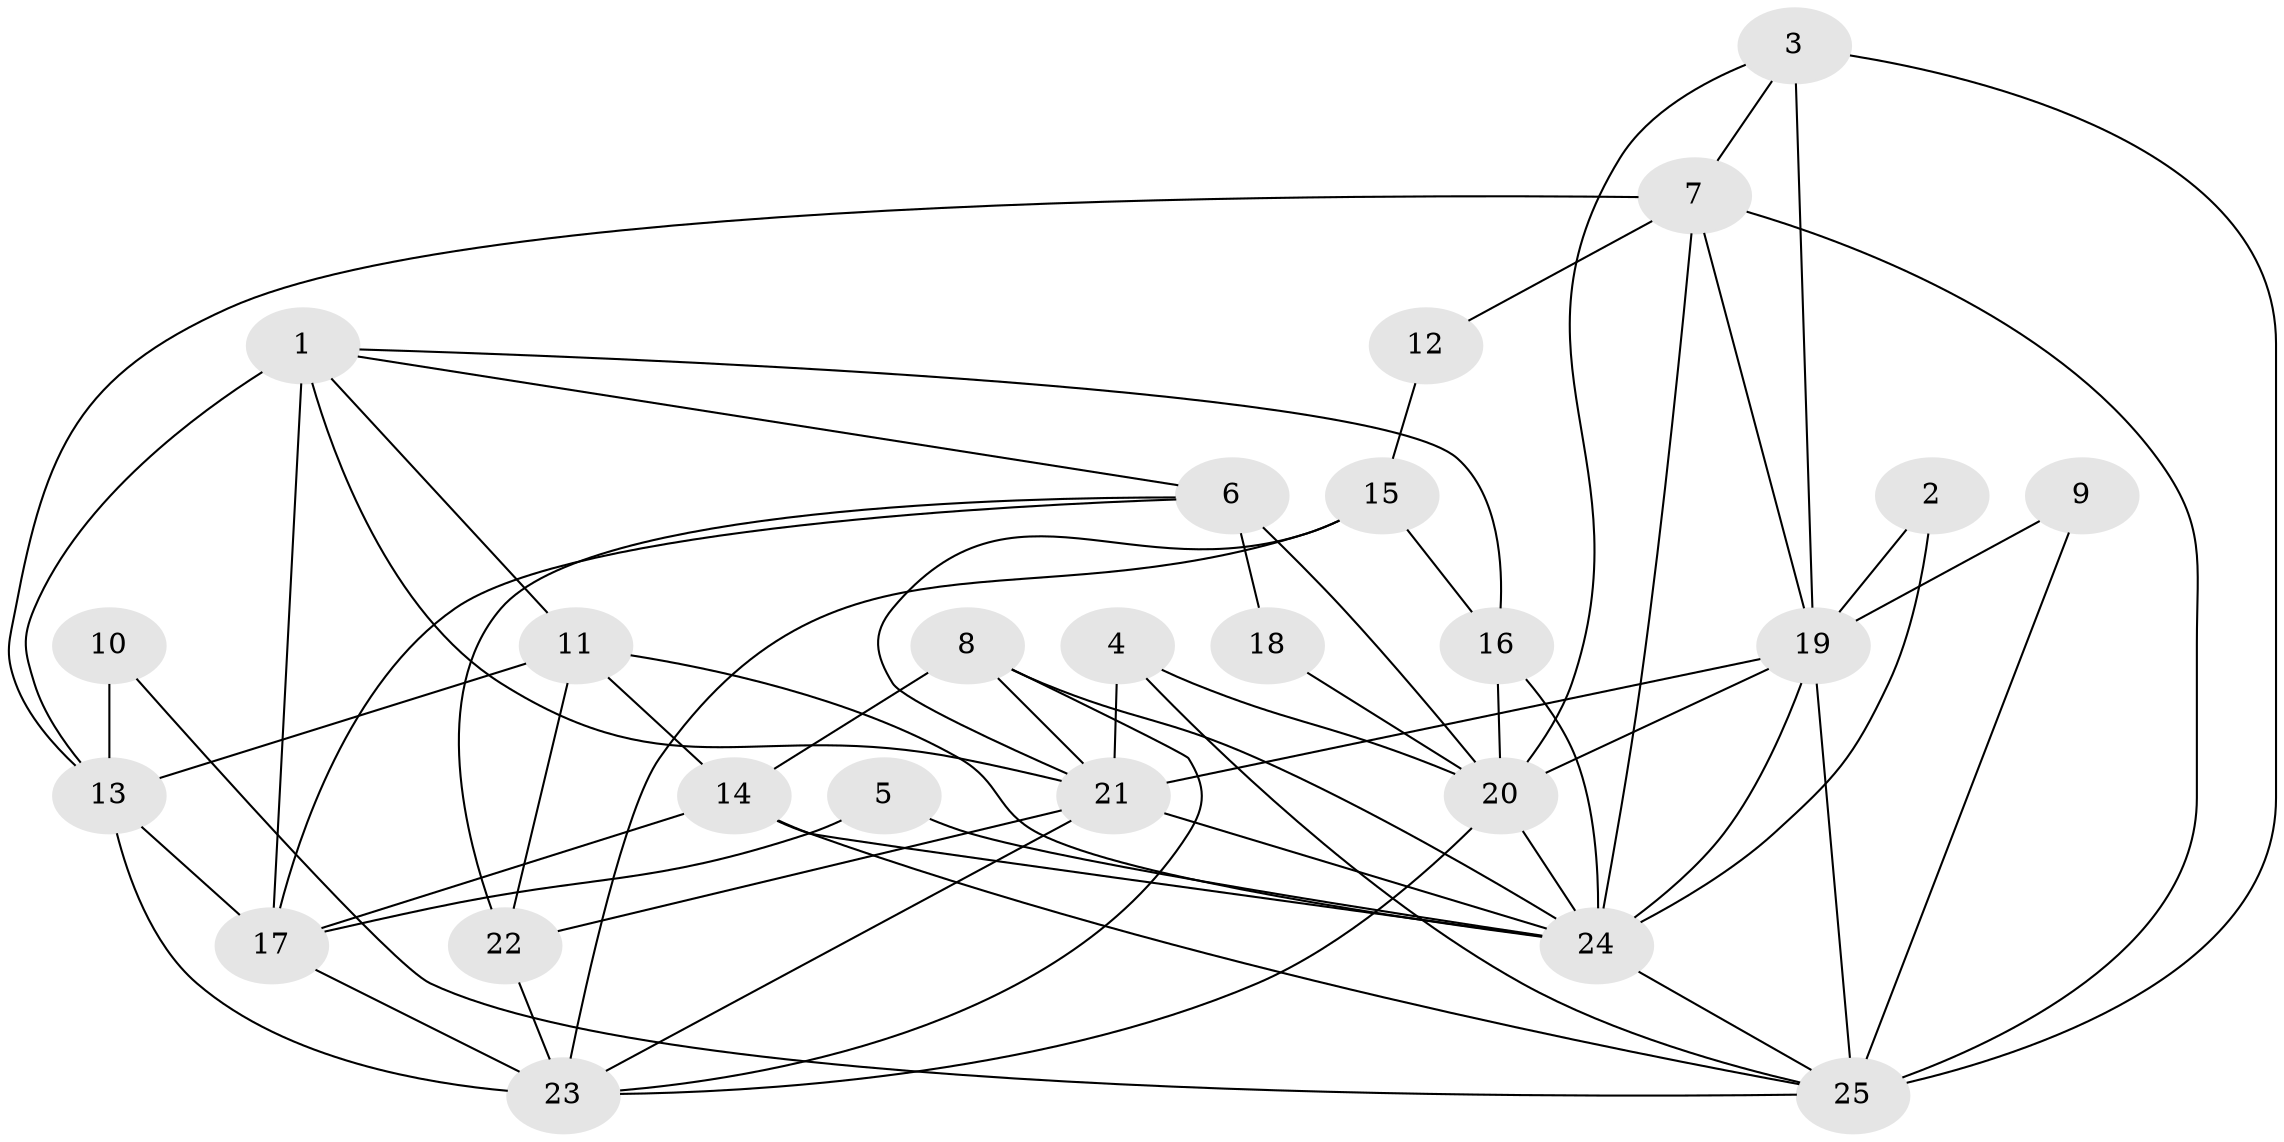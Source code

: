 // original degree distribution, {2: 0.22, 4: 0.26, 3: 0.18, 6: 0.06, 5: 0.18, 8: 0.02, 7: 0.08}
// Generated by graph-tools (version 1.1) at 2025/50/03/09/25 03:50:11]
// undirected, 25 vertices, 62 edges
graph export_dot {
graph [start="1"]
  node [color=gray90,style=filled];
  1;
  2;
  3;
  4;
  5;
  6;
  7;
  8;
  9;
  10;
  11;
  12;
  13;
  14;
  15;
  16;
  17;
  18;
  19;
  20;
  21;
  22;
  23;
  24;
  25;
  1 -- 6 [weight=1.0];
  1 -- 11 [weight=1.0];
  1 -- 13 [weight=1.0];
  1 -- 16 [weight=1.0];
  1 -- 17 [weight=1.0];
  1 -- 21 [weight=2.0];
  2 -- 19 [weight=1.0];
  2 -- 24 [weight=2.0];
  3 -- 7 [weight=1.0];
  3 -- 19 [weight=1.0];
  3 -- 20 [weight=1.0];
  3 -- 25 [weight=1.0];
  4 -- 20 [weight=1.0];
  4 -- 21 [weight=1.0];
  4 -- 25 [weight=1.0];
  5 -- 17 [weight=1.0];
  5 -- 24 [weight=1.0];
  6 -- 17 [weight=1.0];
  6 -- 18 [weight=3.0];
  6 -- 20 [weight=1.0];
  6 -- 22 [weight=1.0];
  7 -- 12 [weight=1.0];
  7 -- 13 [weight=2.0];
  7 -- 19 [weight=1.0];
  7 -- 24 [weight=1.0];
  7 -- 25 [weight=1.0];
  8 -- 14 [weight=1.0];
  8 -- 21 [weight=1.0];
  8 -- 23 [weight=2.0];
  8 -- 24 [weight=1.0];
  9 -- 19 [weight=1.0];
  9 -- 25 [weight=1.0];
  10 -- 13 [weight=1.0];
  10 -- 25 [weight=1.0];
  11 -- 13 [weight=1.0];
  11 -- 14 [weight=1.0];
  11 -- 22 [weight=1.0];
  11 -- 24 [weight=1.0];
  12 -- 15 [weight=1.0];
  13 -- 17 [weight=1.0];
  13 -- 23 [weight=1.0];
  14 -- 17 [weight=1.0];
  14 -- 24 [weight=1.0];
  14 -- 25 [weight=1.0];
  15 -- 16 [weight=1.0];
  15 -- 21 [weight=1.0];
  15 -- 23 [weight=1.0];
  16 -- 20 [weight=1.0];
  16 -- 24 [weight=1.0];
  17 -- 23 [weight=2.0];
  18 -- 20 [weight=1.0];
  19 -- 20 [weight=2.0];
  19 -- 21 [weight=1.0];
  19 -- 24 [weight=1.0];
  19 -- 25 [weight=2.0];
  20 -- 23 [weight=1.0];
  20 -- 24 [weight=1.0];
  21 -- 22 [weight=1.0];
  21 -- 23 [weight=1.0];
  21 -- 24 [weight=1.0];
  22 -- 23 [weight=2.0];
  24 -- 25 [weight=1.0];
}
